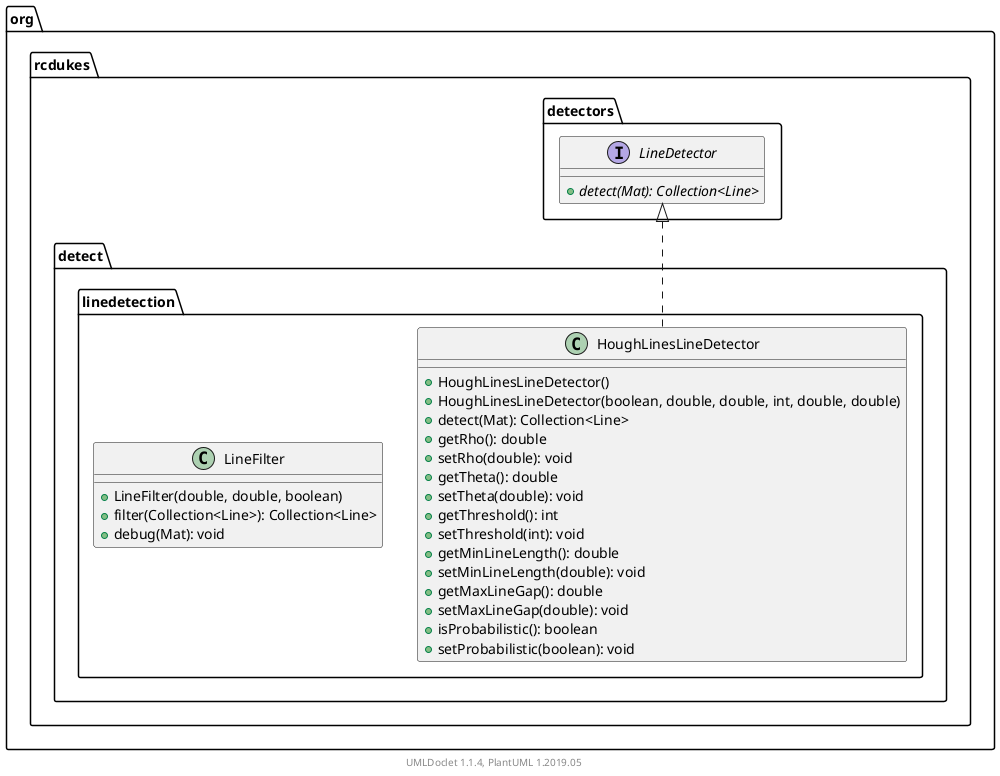 @startuml

    namespace org.rcdukes.detect.linedetection {

        class HoughLinesLineDetector [[HoughLinesLineDetector.html]] {
            +HoughLinesLineDetector()
            +HoughLinesLineDetector(boolean, double, double, int, double, double)
            +detect(Mat): Collection<Line>
            +getRho(): double
            +setRho(double): void
            +getTheta(): double
            +setTheta(double): void
            +getThreshold(): int
            +setThreshold(int): void
            +getMinLineLength(): double
            +setMinLineLength(double): void
            +getMaxLineGap(): double
            +setMaxLineGap(double): void
            +isProbabilistic(): boolean
            +setProbabilistic(boolean): void
        }

        class LineFilter [[LineFilter.html]] {
            +LineFilter(double, double, boolean)
            +filter(Collection<Line>): Collection<Line>
            +debug(Mat): void
        }

        interface org.rcdukes.detectors.LineDetector {
            {abstract} +detect(Mat): Collection<Line>
        }
        org.rcdukes.detectors.LineDetector <|.. HoughLinesLineDetector

    }


    center footer UMLDoclet 1.1.4, PlantUML 1.2019.05
@enduml
